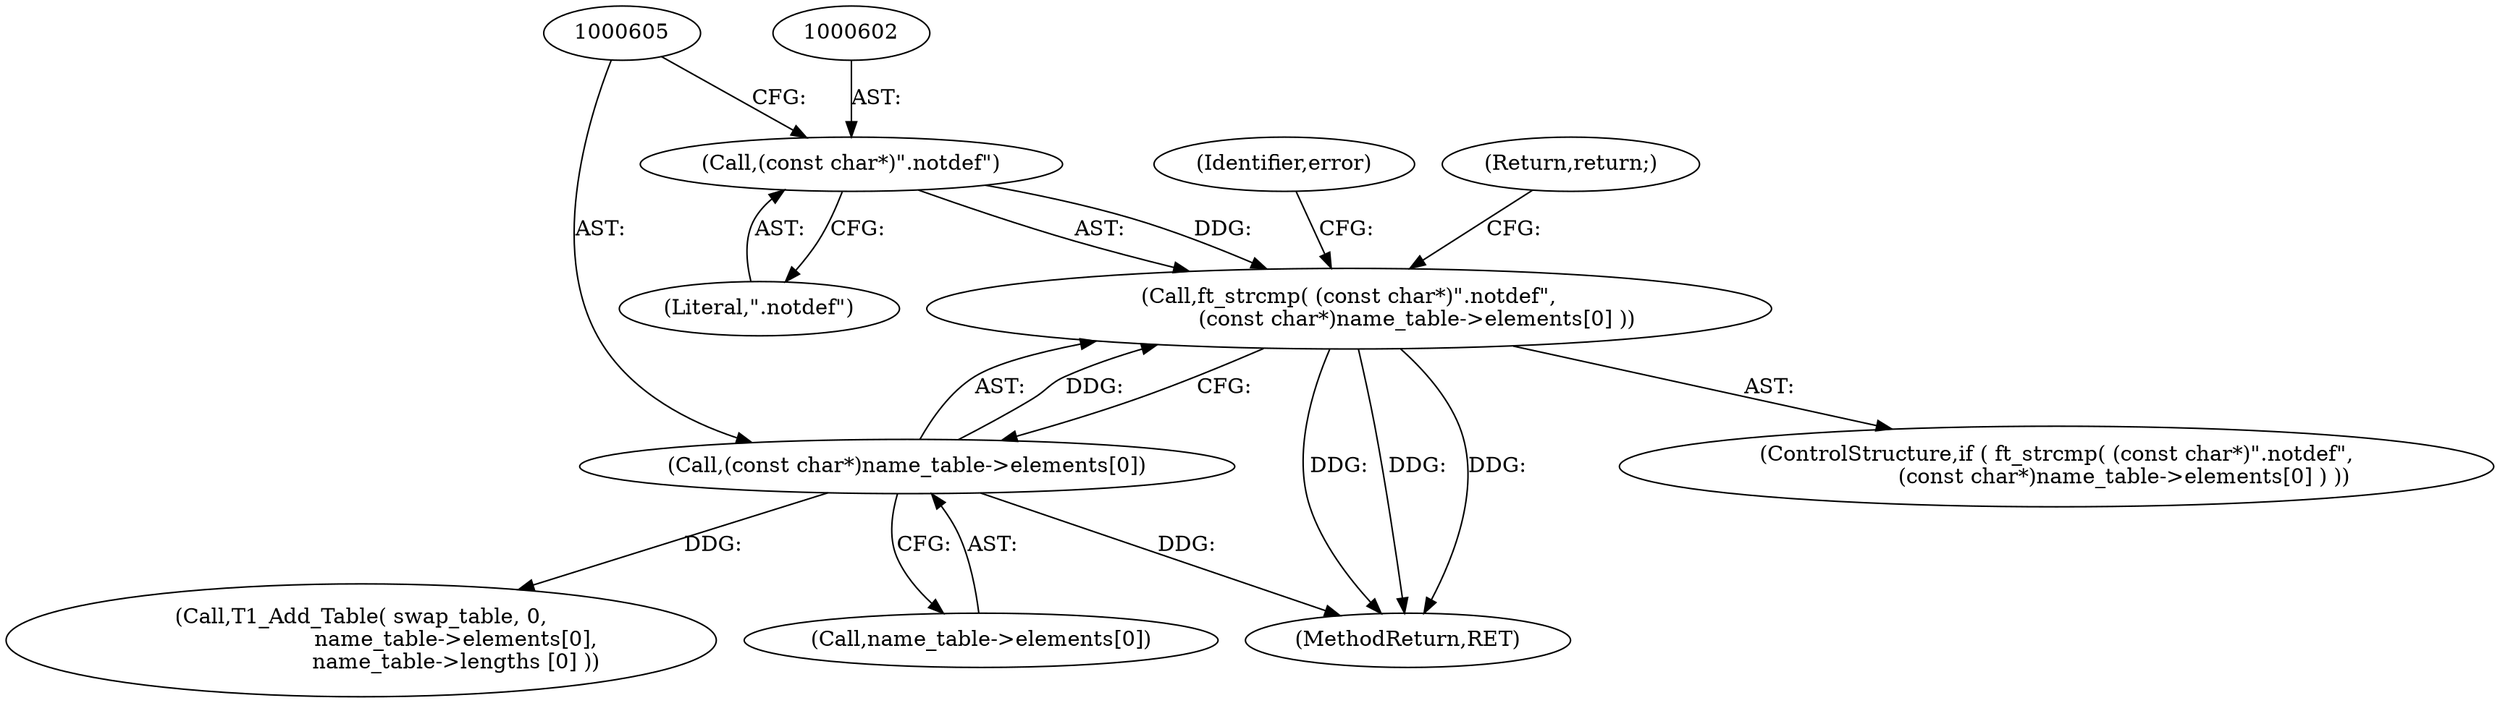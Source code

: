 digraph "0_savannah_dd89710f0f643eb0f99a3830e0712d26c7642acd_0@API" {
"1000600" [label="(Call,ft_strcmp( (const char*)\".notdef\",\n                    (const char*)name_table->elements[0] ))"];
"1000601" [label="(Call,(const char*)\".notdef\")"];
"1000604" [label="(Call,(const char*)name_table->elements[0])"];
"1000600" [label="(Call,ft_strcmp( (const char*)\".notdef\",\n                    (const char*)name_table->elements[0] ))"];
"1000765" [label="(MethodReturn,RET)"];
"1000614" [label="(Call,T1_Add_Table( swap_table, 0,\n                            name_table->elements[0],\n                            name_table->lengths [0] ))"];
"1000599" [label="(ControlStructure,if ( ft_strcmp( (const char*)\".notdef\",\n                    (const char*)name_table->elements[0] ) ))"];
"1000613" [label="(Identifier,error)"];
"1000606" [label="(Call,name_table->elements[0])"];
"1000756" [label="(Return,return;)"];
"1000604" [label="(Call,(const char*)name_table->elements[0])"];
"1000603" [label="(Literal,\".notdef\")"];
"1000601" [label="(Call,(const char*)\".notdef\")"];
"1000600" -> "1000599"  [label="AST: "];
"1000600" -> "1000604"  [label="CFG: "];
"1000601" -> "1000600"  [label="AST: "];
"1000604" -> "1000600"  [label="AST: "];
"1000613" -> "1000600"  [label="CFG: "];
"1000756" -> "1000600"  [label="CFG: "];
"1000600" -> "1000765"  [label="DDG: "];
"1000600" -> "1000765"  [label="DDG: "];
"1000600" -> "1000765"  [label="DDG: "];
"1000601" -> "1000600"  [label="DDG: "];
"1000604" -> "1000600"  [label="DDG: "];
"1000601" -> "1000603"  [label="CFG: "];
"1000602" -> "1000601"  [label="AST: "];
"1000603" -> "1000601"  [label="AST: "];
"1000605" -> "1000601"  [label="CFG: "];
"1000604" -> "1000606"  [label="CFG: "];
"1000605" -> "1000604"  [label="AST: "];
"1000606" -> "1000604"  [label="AST: "];
"1000604" -> "1000765"  [label="DDG: "];
"1000604" -> "1000614"  [label="DDG: "];
}
